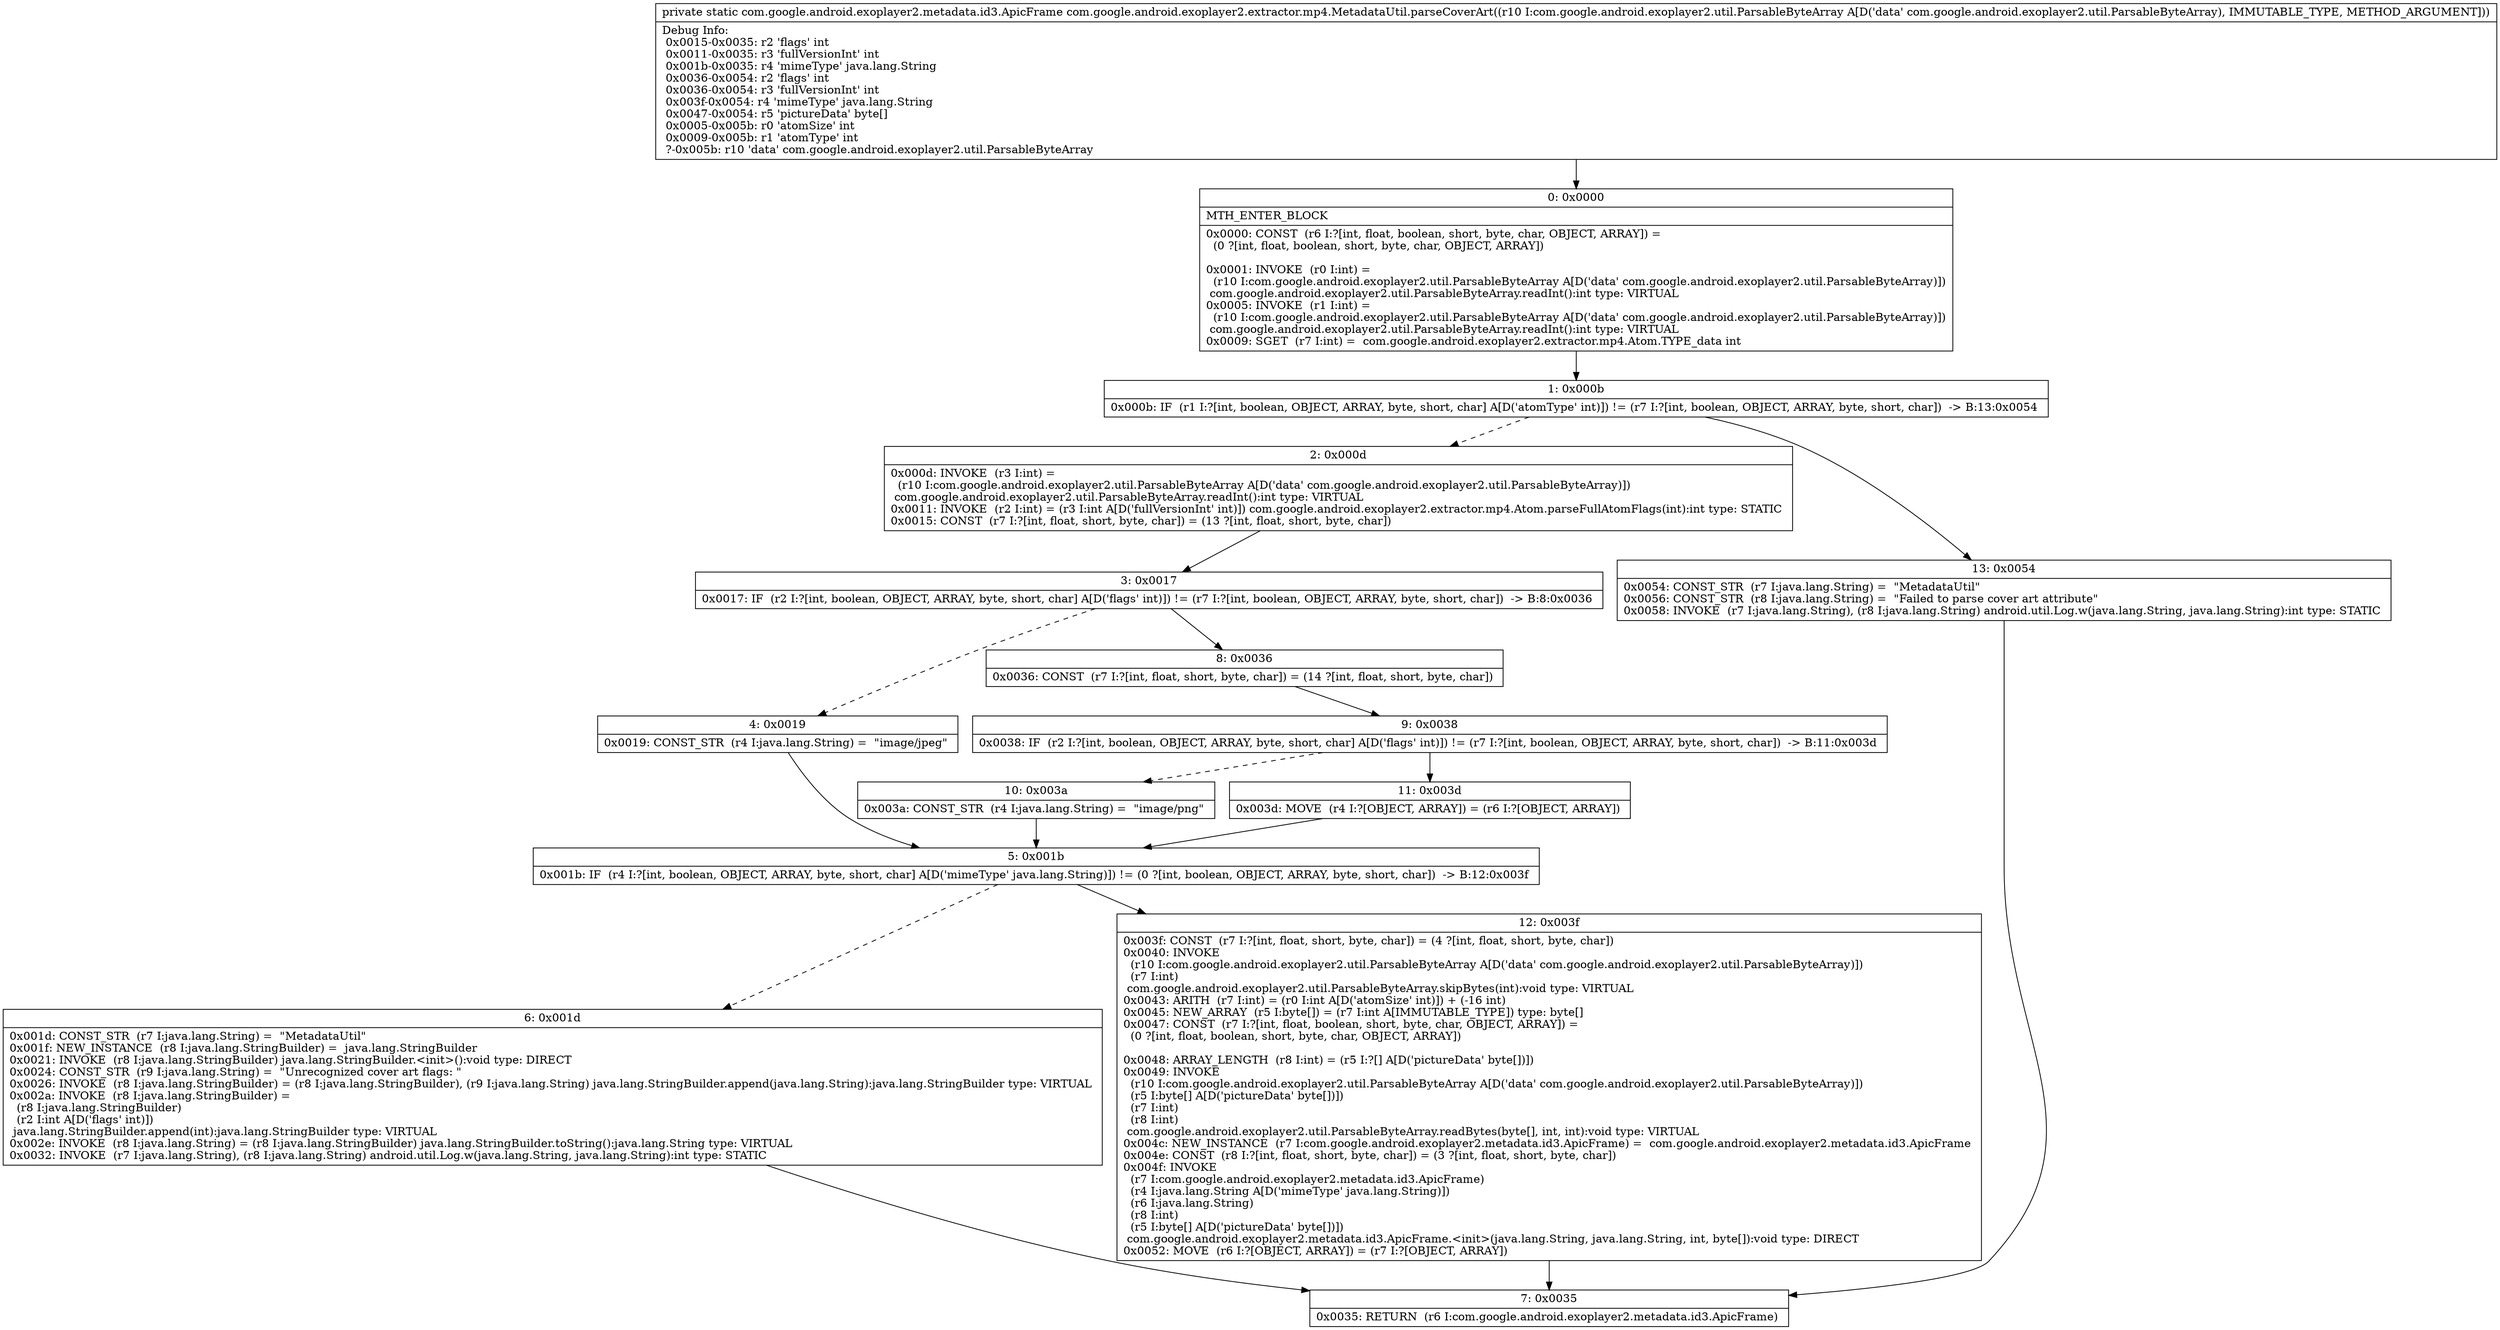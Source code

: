 digraph "CFG forcom.google.android.exoplayer2.extractor.mp4.MetadataUtil.parseCoverArt(Lcom\/google\/android\/exoplayer2\/util\/ParsableByteArray;)Lcom\/google\/android\/exoplayer2\/metadata\/id3\/ApicFrame;" {
Node_0 [shape=record,label="{0\:\ 0x0000|MTH_ENTER_BLOCK\l|0x0000: CONST  (r6 I:?[int, float, boolean, short, byte, char, OBJECT, ARRAY]) = \l  (0 ?[int, float, boolean, short, byte, char, OBJECT, ARRAY])\l \l0x0001: INVOKE  (r0 I:int) = \l  (r10 I:com.google.android.exoplayer2.util.ParsableByteArray A[D('data' com.google.android.exoplayer2.util.ParsableByteArray)])\l com.google.android.exoplayer2.util.ParsableByteArray.readInt():int type: VIRTUAL \l0x0005: INVOKE  (r1 I:int) = \l  (r10 I:com.google.android.exoplayer2.util.ParsableByteArray A[D('data' com.google.android.exoplayer2.util.ParsableByteArray)])\l com.google.android.exoplayer2.util.ParsableByteArray.readInt():int type: VIRTUAL \l0x0009: SGET  (r7 I:int) =  com.google.android.exoplayer2.extractor.mp4.Atom.TYPE_data int \l}"];
Node_1 [shape=record,label="{1\:\ 0x000b|0x000b: IF  (r1 I:?[int, boolean, OBJECT, ARRAY, byte, short, char] A[D('atomType' int)]) != (r7 I:?[int, boolean, OBJECT, ARRAY, byte, short, char])  \-\> B:13:0x0054 \l}"];
Node_2 [shape=record,label="{2\:\ 0x000d|0x000d: INVOKE  (r3 I:int) = \l  (r10 I:com.google.android.exoplayer2.util.ParsableByteArray A[D('data' com.google.android.exoplayer2.util.ParsableByteArray)])\l com.google.android.exoplayer2.util.ParsableByteArray.readInt():int type: VIRTUAL \l0x0011: INVOKE  (r2 I:int) = (r3 I:int A[D('fullVersionInt' int)]) com.google.android.exoplayer2.extractor.mp4.Atom.parseFullAtomFlags(int):int type: STATIC \l0x0015: CONST  (r7 I:?[int, float, short, byte, char]) = (13 ?[int, float, short, byte, char]) \l}"];
Node_3 [shape=record,label="{3\:\ 0x0017|0x0017: IF  (r2 I:?[int, boolean, OBJECT, ARRAY, byte, short, char] A[D('flags' int)]) != (r7 I:?[int, boolean, OBJECT, ARRAY, byte, short, char])  \-\> B:8:0x0036 \l}"];
Node_4 [shape=record,label="{4\:\ 0x0019|0x0019: CONST_STR  (r4 I:java.lang.String) =  \"image\/jpeg\" \l}"];
Node_5 [shape=record,label="{5\:\ 0x001b|0x001b: IF  (r4 I:?[int, boolean, OBJECT, ARRAY, byte, short, char] A[D('mimeType' java.lang.String)]) != (0 ?[int, boolean, OBJECT, ARRAY, byte, short, char])  \-\> B:12:0x003f \l}"];
Node_6 [shape=record,label="{6\:\ 0x001d|0x001d: CONST_STR  (r7 I:java.lang.String) =  \"MetadataUtil\" \l0x001f: NEW_INSTANCE  (r8 I:java.lang.StringBuilder) =  java.lang.StringBuilder \l0x0021: INVOKE  (r8 I:java.lang.StringBuilder) java.lang.StringBuilder.\<init\>():void type: DIRECT \l0x0024: CONST_STR  (r9 I:java.lang.String) =  \"Unrecognized cover art flags: \" \l0x0026: INVOKE  (r8 I:java.lang.StringBuilder) = (r8 I:java.lang.StringBuilder), (r9 I:java.lang.String) java.lang.StringBuilder.append(java.lang.String):java.lang.StringBuilder type: VIRTUAL \l0x002a: INVOKE  (r8 I:java.lang.StringBuilder) = \l  (r8 I:java.lang.StringBuilder)\l  (r2 I:int A[D('flags' int)])\l java.lang.StringBuilder.append(int):java.lang.StringBuilder type: VIRTUAL \l0x002e: INVOKE  (r8 I:java.lang.String) = (r8 I:java.lang.StringBuilder) java.lang.StringBuilder.toString():java.lang.String type: VIRTUAL \l0x0032: INVOKE  (r7 I:java.lang.String), (r8 I:java.lang.String) android.util.Log.w(java.lang.String, java.lang.String):int type: STATIC \l}"];
Node_7 [shape=record,label="{7\:\ 0x0035|0x0035: RETURN  (r6 I:com.google.android.exoplayer2.metadata.id3.ApicFrame) \l}"];
Node_8 [shape=record,label="{8\:\ 0x0036|0x0036: CONST  (r7 I:?[int, float, short, byte, char]) = (14 ?[int, float, short, byte, char]) \l}"];
Node_9 [shape=record,label="{9\:\ 0x0038|0x0038: IF  (r2 I:?[int, boolean, OBJECT, ARRAY, byte, short, char] A[D('flags' int)]) != (r7 I:?[int, boolean, OBJECT, ARRAY, byte, short, char])  \-\> B:11:0x003d \l}"];
Node_10 [shape=record,label="{10\:\ 0x003a|0x003a: CONST_STR  (r4 I:java.lang.String) =  \"image\/png\" \l}"];
Node_11 [shape=record,label="{11\:\ 0x003d|0x003d: MOVE  (r4 I:?[OBJECT, ARRAY]) = (r6 I:?[OBJECT, ARRAY]) \l}"];
Node_12 [shape=record,label="{12\:\ 0x003f|0x003f: CONST  (r7 I:?[int, float, short, byte, char]) = (4 ?[int, float, short, byte, char]) \l0x0040: INVOKE  \l  (r10 I:com.google.android.exoplayer2.util.ParsableByteArray A[D('data' com.google.android.exoplayer2.util.ParsableByteArray)])\l  (r7 I:int)\l com.google.android.exoplayer2.util.ParsableByteArray.skipBytes(int):void type: VIRTUAL \l0x0043: ARITH  (r7 I:int) = (r0 I:int A[D('atomSize' int)]) + (\-16 int) \l0x0045: NEW_ARRAY  (r5 I:byte[]) = (r7 I:int A[IMMUTABLE_TYPE]) type: byte[] \l0x0047: CONST  (r7 I:?[int, float, boolean, short, byte, char, OBJECT, ARRAY]) = \l  (0 ?[int, float, boolean, short, byte, char, OBJECT, ARRAY])\l \l0x0048: ARRAY_LENGTH  (r8 I:int) = (r5 I:?[] A[D('pictureData' byte[])]) \l0x0049: INVOKE  \l  (r10 I:com.google.android.exoplayer2.util.ParsableByteArray A[D('data' com.google.android.exoplayer2.util.ParsableByteArray)])\l  (r5 I:byte[] A[D('pictureData' byte[])])\l  (r7 I:int)\l  (r8 I:int)\l com.google.android.exoplayer2.util.ParsableByteArray.readBytes(byte[], int, int):void type: VIRTUAL \l0x004c: NEW_INSTANCE  (r7 I:com.google.android.exoplayer2.metadata.id3.ApicFrame) =  com.google.android.exoplayer2.metadata.id3.ApicFrame \l0x004e: CONST  (r8 I:?[int, float, short, byte, char]) = (3 ?[int, float, short, byte, char]) \l0x004f: INVOKE  \l  (r7 I:com.google.android.exoplayer2.metadata.id3.ApicFrame)\l  (r4 I:java.lang.String A[D('mimeType' java.lang.String)])\l  (r6 I:java.lang.String)\l  (r8 I:int)\l  (r5 I:byte[] A[D('pictureData' byte[])])\l com.google.android.exoplayer2.metadata.id3.ApicFrame.\<init\>(java.lang.String, java.lang.String, int, byte[]):void type: DIRECT \l0x0052: MOVE  (r6 I:?[OBJECT, ARRAY]) = (r7 I:?[OBJECT, ARRAY]) \l}"];
Node_13 [shape=record,label="{13\:\ 0x0054|0x0054: CONST_STR  (r7 I:java.lang.String) =  \"MetadataUtil\" \l0x0056: CONST_STR  (r8 I:java.lang.String) =  \"Failed to parse cover art attribute\" \l0x0058: INVOKE  (r7 I:java.lang.String), (r8 I:java.lang.String) android.util.Log.w(java.lang.String, java.lang.String):int type: STATIC \l}"];
MethodNode[shape=record,label="{private static com.google.android.exoplayer2.metadata.id3.ApicFrame com.google.android.exoplayer2.extractor.mp4.MetadataUtil.parseCoverArt((r10 I:com.google.android.exoplayer2.util.ParsableByteArray A[D('data' com.google.android.exoplayer2.util.ParsableByteArray), IMMUTABLE_TYPE, METHOD_ARGUMENT]))  | Debug Info:\l  0x0015\-0x0035: r2 'flags' int\l  0x0011\-0x0035: r3 'fullVersionInt' int\l  0x001b\-0x0035: r4 'mimeType' java.lang.String\l  0x0036\-0x0054: r2 'flags' int\l  0x0036\-0x0054: r3 'fullVersionInt' int\l  0x003f\-0x0054: r4 'mimeType' java.lang.String\l  0x0047\-0x0054: r5 'pictureData' byte[]\l  0x0005\-0x005b: r0 'atomSize' int\l  0x0009\-0x005b: r1 'atomType' int\l  ?\-0x005b: r10 'data' com.google.android.exoplayer2.util.ParsableByteArray\l}"];
MethodNode -> Node_0;
Node_0 -> Node_1;
Node_1 -> Node_2[style=dashed];
Node_1 -> Node_13;
Node_2 -> Node_3;
Node_3 -> Node_4[style=dashed];
Node_3 -> Node_8;
Node_4 -> Node_5;
Node_5 -> Node_6[style=dashed];
Node_5 -> Node_12;
Node_6 -> Node_7;
Node_8 -> Node_9;
Node_9 -> Node_10[style=dashed];
Node_9 -> Node_11;
Node_10 -> Node_5;
Node_11 -> Node_5;
Node_12 -> Node_7;
Node_13 -> Node_7;
}

